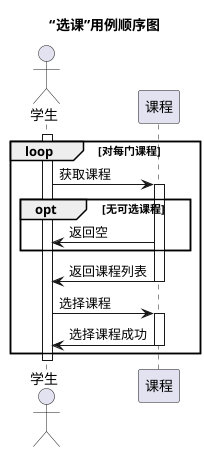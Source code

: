 @startuml

title:“选课”用例顺序图

actor 学生
participant 课程

activate 学生
    loop 对每门课程
        学生->课程:获取课程
        activate 课程
            opt 无可选课程
                课程->学生:返回空
            end opt
            课程->学生:返回课程列表
        deactivate 课程

        学生->课程:选择课程
        activate 课程
            课程->学生:选择课程成功
        deactivate 课程
    end loop
deactivate 学生

@enduml
